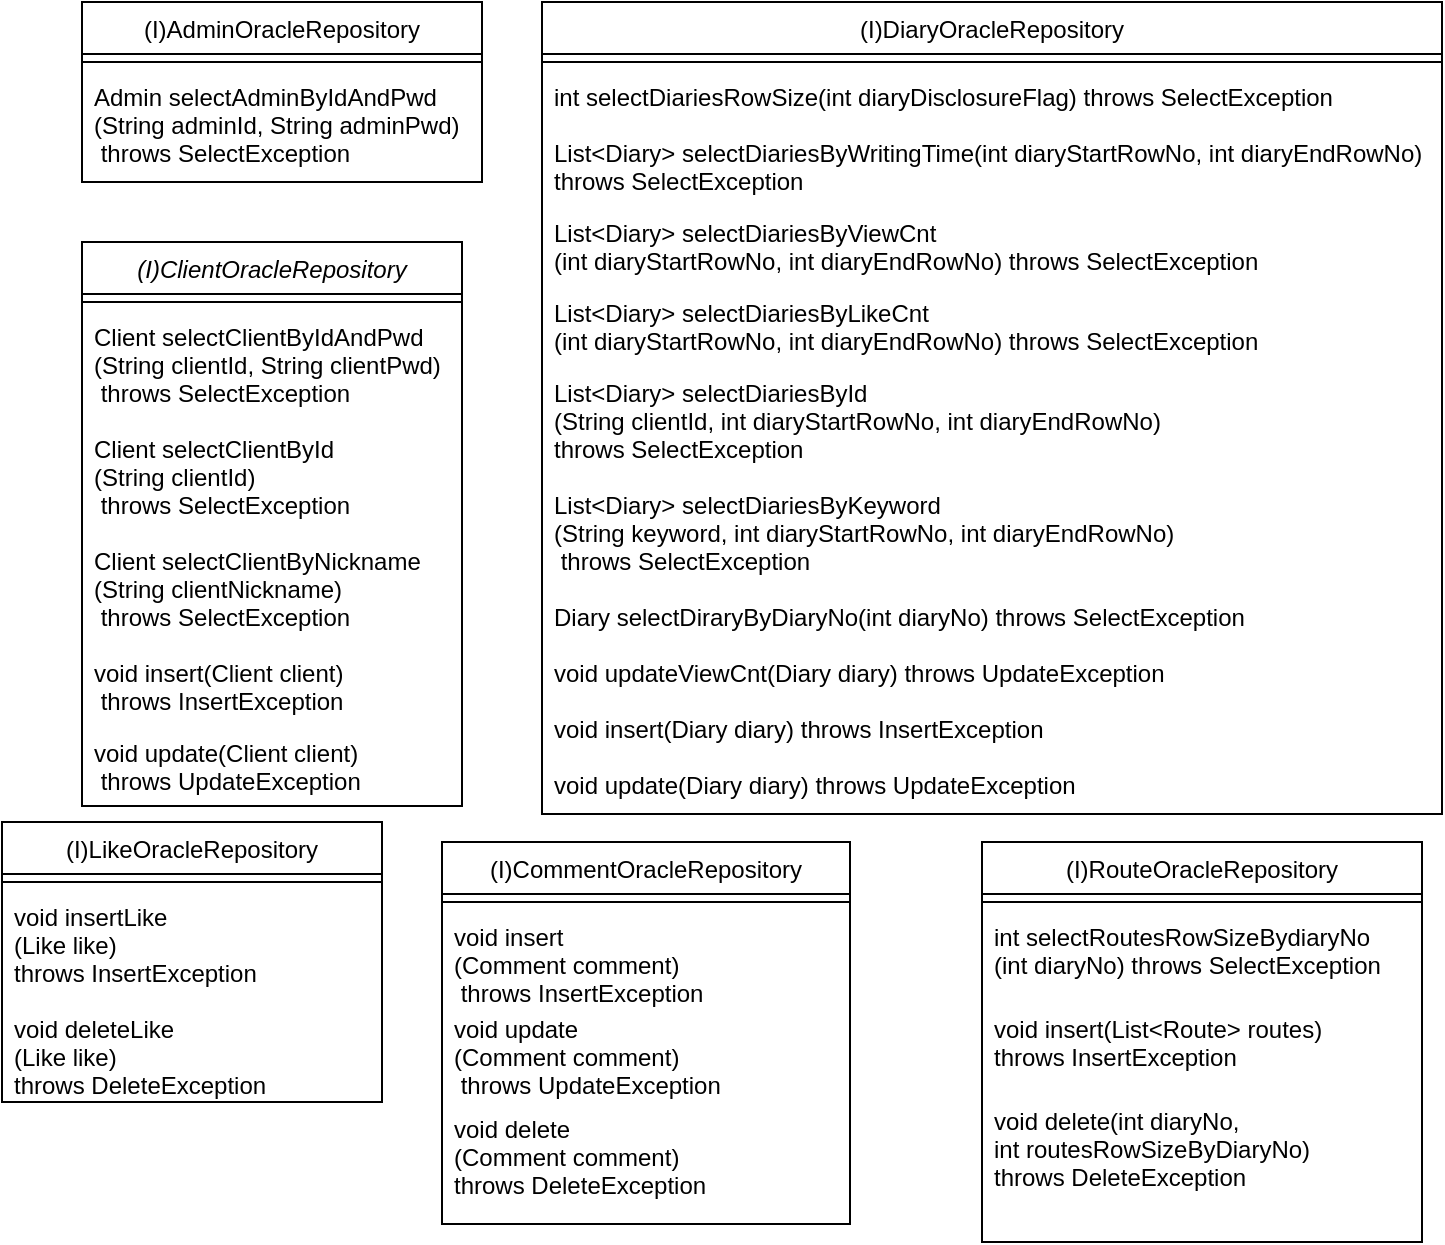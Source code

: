 <mxfile version="20.1.1" type="device"><diagram id="C5RBs43oDa-KdzZeNtuy" name="Page-1"><mxGraphModel dx="1038" dy="547" grid="1" gridSize="10" guides="1" tooltips="1" connect="1" arrows="1" fold="1" page="1" pageScale="1" pageWidth="827" pageHeight="1169" math="0" shadow="0"><root><mxCell id="WIyWlLk6GJQsqaUBKTNV-0"/><mxCell id="WIyWlLk6GJQsqaUBKTNV-1" parent="WIyWlLk6GJQsqaUBKTNV-0"/><mxCell id="zkfFHV4jXpPFQw0GAbJ--0" value="(I)ClientOracleRepository" style="swimlane;fontStyle=2;align=center;verticalAlign=top;childLayout=stackLayout;horizontal=1;startSize=26;horizontalStack=0;resizeParent=1;resizeLast=0;collapsible=1;marginBottom=0;rounded=0;shadow=0;strokeWidth=1;" parent="WIyWlLk6GJQsqaUBKTNV-1" vertex="1"><mxGeometry x="70" y="160" width="190" height="282" as="geometry"><mxRectangle x="230" y="140" width="160" height="26" as="alternateBounds"/></mxGeometry></mxCell><mxCell id="zkfFHV4jXpPFQw0GAbJ--4" value="" style="line;html=1;strokeWidth=1;align=left;verticalAlign=middle;spacingTop=-1;spacingLeft=3;spacingRight=3;rotatable=0;labelPosition=right;points=[];portConstraint=eastwest;" parent="zkfFHV4jXpPFQw0GAbJ--0" vertex="1"><mxGeometry y="26" width="190" height="8" as="geometry"/></mxCell><mxCell id="rqv6vZIQmIfWx-Wsa5B7-43" value="Client selectClientByIdAndPwd&#10;(String clientId, String clientPwd)&#10; throws SelectException&#10;" style="text;align=left;verticalAlign=top;spacingLeft=4;spacingRight=4;overflow=hidden;rotatable=0;points=[[0,0.5],[1,0.5]];portConstraint=eastwest;" parent="zkfFHV4jXpPFQw0GAbJ--0" vertex="1"><mxGeometry y="34" width="190" height="56" as="geometry"/></mxCell><mxCell id="0Yw5HNG7OqplbF1btbz9-0" value="Client selectClientById&#10;(String clientId)&#10; throws SelectException&#10;" style="text;align=left;verticalAlign=top;spacingLeft=4;spacingRight=4;overflow=hidden;rotatable=0;points=[[0,0.5],[1,0.5]];portConstraint=eastwest;" parent="zkfFHV4jXpPFQw0GAbJ--0" vertex="1"><mxGeometry y="90" width="190" height="56" as="geometry"/></mxCell><mxCell id="0Yw5HNG7OqplbF1btbz9-1" value="Client selectClientByNickname&#10;(String clientNickname)&#10; throws SelectException&#10;" style="text;align=left;verticalAlign=top;spacingLeft=4;spacingRight=4;overflow=hidden;rotatable=0;points=[[0,0.5],[1,0.5]];portConstraint=eastwest;" parent="zkfFHV4jXpPFQw0GAbJ--0" vertex="1"><mxGeometry y="146" width="190" height="56" as="geometry"/></mxCell><mxCell id="zkfFHV4jXpPFQw0GAbJ--5" value="void insert(Client client)&#10; throws InsertException&#10;" style="text;align=left;verticalAlign=top;spacingLeft=4;spacingRight=4;overflow=hidden;rotatable=0;points=[[0,0.5],[1,0.5]];portConstraint=eastwest;" parent="zkfFHV4jXpPFQw0GAbJ--0" vertex="1"><mxGeometry y="202" width="190" height="40" as="geometry"/></mxCell><mxCell id="0EjM4GsbVrVu126PNvpz-1" value="void update(Client client)&#10; throws UpdateException&#10;" style="text;align=left;verticalAlign=top;spacingLeft=4;spacingRight=4;overflow=hidden;rotatable=0;points=[[0,0.5],[1,0.5]];portConstraint=eastwest;" parent="zkfFHV4jXpPFQw0GAbJ--0" vertex="1"><mxGeometry y="242" width="190" height="40" as="geometry"/></mxCell><mxCell id="zkfFHV4jXpPFQw0GAbJ--17" value="(I)DiaryOracleRepository" style="swimlane;fontStyle=0;align=center;verticalAlign=top;childLayout=stackLayout;horizontal=1;startSize=26;horizontalStack=0;resizeParent=1;resizeLast=0;collapsible=1;marginBottom=0;rounded=0;shadow=0;strokeWidth=1;" parent="WIyWlLk6GJQsqaUBKTNV-1" vertex="1"><mxGeometry x="300" y="40" width="450" height="406" as="geometry"><mxRectangle x="550" y="140" width="160" height="26" as="alternateBounds"/></mxGeometry></mxCell><mxCell id="zkfFHV4jXpPFQw0GAbJ--23" value="" style="line;html=1;strokeWidth=1;align=left;verticalAlign=middle;spacingTop=-1;spacingLeft=3;spacingRight=3;rotatable=0;labelPosition=right;points=[];portConstraint=eastwest;" parent="zkfFHV4jXpPFQw0GAbJ--17" vertex="1"><mxGeometry y="26" width="450" height="8" as="geometry"/></mxCell><mxCell id="kyHXnrI1cVaGkrJ-gQKq-0" value="int selectDiariesRowSize(int diaryDisclosureFlag) throws SelectException" style="text;align=left;verticalAlign=top;spacingLeft=4;spacingRight=4;overflow=hidden;rotatable=0;points=[[0,0.5],[1,0.5]];portConstraint=eastwest;" parent="zkfFHV4jXpPFQw0GAbJ--17" vertex="1"><mxGeometry y="34" width="450" height="28" as="geometry"/></mxCell><mxCell id="8VjDcOUm5XdPOnwoxeYc-0" value="List&lt;Diary&gt; selectDiariesByWritingTime(int diaryStartRowNo, int diaryEndRowNo) &#10;throws SelectException" style="text;align=left;verticalAlign=top;spacingLeft=4;spacingRight=4;overflow=hidden;rotatable=0;points=[[0,0.5],[1,0.5]];portConstraint=eastwest;" parent="zkfFHV4jXpPFQw0GAbJ--17" vertex="1"><mxGeometry y="62" width="450" height="40" as="geometry"/></mxCell><mxCell id="8VjDcOUm5XdPOnwoxeYc-2" value="List&lt;Diary&gt; selectDiariesByViewCnt&#10;(int diaryStartRowNo, int diaryEndRowNo) throws SelectException" style="text;align=left;verticalAlign=top;spacingLeft=4;spacingRight=4;overflow=hidden;rotatable=0;points=[[0,0.5],[1,0.5]];portConstraint=eastwest;" parent="zkfFHV4jXpPFQw0GAbJ--17" vertex="1"><mxGeometry y="102" width="450" height="40" as="geometry"/></mxCell><mxCell id="8VjDcOUm5XdPOnwoxeYc-4" value="List&lt;Diary&gt; selectDiariesByLikeCnt&#10;(int diaryStartRowNo, int diaryEndRowNo) throws SelectException" style="text;align=left;verticalAlign=top;spacingLeft=4;spacingRight=4;overflow=hidden;rotatable=0;points=[[0,0.5],[1,0.5]];portConstraint=eastwest;" parent="zkfFHV4jXpPFQw0GAbJ--17" vertex="1"><mxGeometry y="142" width="450" height="40" as="geometry"/></mxCell><mxCell id="8VjDcOUm5XdPOnwoxeYc-6" value="List&lt;Diary&gt; selectDiariesById&#10;(String clientId, int diaryStartRowNo, int diaryEndRowNo)&#10;throws SelectException" style="text;align=left;verticalAlign=top;spacingLeft=4;spacingRight=4;overflow=hidden;rotatable=0;points=[[0,0.5],[1,0.5]];portConstraint=eastwest;" parent="zkfFHV4jXpPFQw0GAbJ--17" vertex="1"><mxGeometry y="182" width="450" height="56" as="geometry"/></mxCell><mxCell id="8VjDcOUm5XdPOnwoxeYc-8" value="List&lt;Diary&gt; selectDiariesByKeyword&#10;(String keyword, int diaryStartRowNo, int diaryEndRowNo)&#10; throws SelectException" style="text;align=left;verticalAlign=top;spacingLeft=4;spacingRight=4;overflow=hidden;rotatable=0;points=[[0,0.5],[1,0.5]];portConstraint=eastwest;" parent="zkfFHV4jXpPFQw0GAbJ--17" vertex="1"><mxGeometry y="238" width="450" height="56" as="geometry"/></mxCell><mxCell id="8VjDcOUm5XdPOnwoxeYc-9" value="Diary selectDiraryByDiaryNo(int diaryNo) throws SelectException" style="text;align=left;verticalAlign=top;spacingLeft=4;spacingRight=4;overflow=hidden;rotatable=0;points=[[0,0.5],[1,0.5]];portConstraint=eastwest;" parent="zkfFHV4jXpPFQw0GAbJ--17" vertex="1"><mxGeometry y="294" width="450" height="28" as="geometry"/></mxCell><mxCell id="8VjDcOUm5XdPOnwoxeYc-10" value="void updateViewCnt(Diary diary) throws UpdateException" style="text;align=left;verticalAlign=top;spacingLeft=4;spacingRight=4;overflow=hidden;rotatable=0;points=[[0,0.5],[1,0.5]];portConstraint=eastwest;" parent="zkfFHV4jXpPFQw0GAbJ--17" vertex="1"><mxGeometry y="322" width="450" height="28" as="geometry"/></mxCell><mxCell id="8VjDcOUm5XdPOnwoxeYc-11" value="void insert(Diary diary) throws InsertException" style="text;align=left;verticalAlign=top;spacingLeft=4;spacingRight=4;overflow=hidden;rotatable=0;points=[[0,0.5],[1,0.5]];portConstraint=eastwest;" parent="zkfFHV4jXpPFQw0GAbJ--17" vertex="1"><mxGeometry y="350" width="450" height="28" as="geometry"/></mxCell><mxCell id="8VjDcOUm5XdPOnwoxeYc-12" value="void update(Diary diary) throws UpdateException" style="text;align=left;verticalAlign=top;spacingLeft=4;spacingRight=4;overflow=hidden;rotatable=0;points=[[0,0.5],[1,0.5]];portConstraint=eastwest;" parent="zkfFHV4jXpPFQw0GAbJ--17" vertex="1"><mxGeometry y="378" width="450" height="28" as="geometry"/></mxCell><mxCell id="rqv6vZIQmIfWx-Wsa5B7-2" value="(I)AdminOracleRepository" style="swimlane;fontStyle=0;align=center;verticalAlign=top;childLayout=stackLayout;horizontal=1;startSize=26;horizontalStack=0;resizeParent=1;resizeLast=0;collapsible=1;marginBottom=0;rounded=0;shadow=0;strokeWidth=1;" parent="WIyWlLk6GJQsqaUBKTNV-1" vertex="1"><mxGeometry x="70" y="40" width="200" height="90" as="geometry"><mxRectangle x="550" y="140" width="160" height="26" as="alternateBounds"/></mxGeometry></mxCell><mxCell id="rqv6vZIQmIfWx-Wsa5B7-8" value="" style="line;html=1;strokeWidth=1;align=left;verticalAlign=middle;spacingTop=-1;spacingLeft=3;spacingRight=3;rotatable=0;labelPosition=right;points=[];portConstraint=eastwest;" parent="rqv6vZIQmIfWx-Wsa5B7-2" vertex="1"><mxGeometry y="26" width="200" height="8" as="geometry"/></mxCell><mxCell id="0EjM4GsbVrVu126PNvpz-50" value="Admin selectAdminByIdAndPwd&#10;(String adminId, String adminPwd)&#10; throws SelectException&#10;" style="text;align=left;verticalAlign=top;spacingLeft=4;spacingRight=4;overflow=hidden;rotatable=0;points=[[0,0.5],[1,0.5]];portConstraint=eastwest;" parent="rqv6vZIQmIfWx-Wsa5B7-2" vertex="1"><mxGeometry y="34" width="200" height="56" as="geometry"/></mxCell><mxCell id="rqv6vZIQmIfWx-Wsa5B7-10" value="(I)CommentOracleRepository" style="swimlane;fontStyle=0;align=center;verticalAlign=top;childLayout=stackLayout;horizontal=1;startSize=26;horizontalStack=0;resizeParent=1;resizeLast=0;collapsible=1;marginBottom=0;rounded=0;shadow=0;strokeWidth=1;" parent="WIyWlLk6GJQsqaUBKTNV-1" vertex="1"><mxGeometry x="250" y="460" width="204" height="191" as="geometry"><mxRectangle x="550" y="140" width="160" height="26" as="alternateBounds"/></mxGeometry></mxCell><mxCell id="rqv6vZIQmIfWx-Wsa5B7-16" value="" style="line;html=1;strokeWidth=1;align=left;verticalAlign=middle;spacingTop=-1;spacingLeft=3;spacingRight=3;rotatable=0;labelPosition=right;points=[];portConstraint=eastwest;" parent="rqv6vZIQmIfWx-Wsa5B7-10" vertex="1"><mxGeometry y="26" width="204" height="8" as="geometry"/></mxCell><mxCell id="0EjM4GsbVrVu126PNvpz-51" value="void insert&#10;(Comment comment)&#10; throws InsertException&#10;" style="text;align=left;verticalAlign=top;spacingLeft=4;spacingRight=4;overflow=hidden;rotatable=0;points=[[0,0.5],[1,0.5]];portConstraint=eastwest;" parent="rqv6vZIQmIfWx-Wsa5B7-10" vertex="1"><mxGeometry y="34" width="204" height="46" as="geometry"/></mxCell><mxCell id="0EjM4GsbVrVu126PNvpz-52" value="void update&#10;(Comment comment)&#10; throws UpdateException&#10;" style="text;align=left;verticalAlign=top;spacingLeft=4;spacingRight=4;overflow=hidden;rotatable=0;points=[[0,0.5],[1,0.5]];portConstraint=eastwest;" parent="rqv6vZIQmIfWx-Wsa5B7-10" vertex="1"><mxGeometry y="80" width="204" height="50" as="geometry"/></mxCell><mxCell id="0EjM4GsbVrVu126PNvpz-53" value="void delete&#10;(Comment comment)&#10;throws DeleteException" style="text;align=left;verticalAlign=top;spacingLeft=4;spacingRight=4;overflow=hidden;rotatable=0;points=[[0,0.5],[1,0.5]];portConstraint=eastwest;" parent="rqv6vZIQmIfWx-Wsa5B7-10" vertex="1"><mxGeometry y="130" width="204" height="50" as="geometry"/></mxCell><mxCell id="rqv6vZIQmIfWx-Wsa5B7-18" value="(I)LikeOracleRepository" style="swimlane;fontStyle=0;align=center;verticalAlign=top;childLayout=stackLayout;horizontal=1;startSize=26;horizontalStack=0;resizeParent=1;resizeLast=0;collapsible=1;marginBottom=0;rounded=0;shadow=0;strokeWidth=1;" parent="WIyWlLk6GJQsqaUBKTNV-1" vertex="1"><mxGeometry x="30" y="450" width="190" height="140" as="geometry"><mxRectangle x="550" y="140" width="160" height="26" as="alternateBounds"/></mxGeometry></mxCell><mxCell id="rqv6vZIQmIfWx-Wsa5B7-24" value="" style="line;html=1;strokeWidth=1;align=left;verticalAlign=middle;spacingTop=-1;spacingLeft=3;spacingRight=3;rotatable=0;labelPosition=right;points=[];portConstraint=eastwest;" parent="rqv6vZIQmIfWx-Wsa5B7-18" vertex="1"><mxGeometry y="26" width="190" height="8" as="geometry"/></mxCell><mxCell id="0EjM4GsbVrVu126PNvpz-22" value="void insertLike&#10;(Like like)&#10;throws InsertException" style="text;align=left;verticalAlign=top;spacingLeft=4;spacingRight=4;overflow=hidden;rotatable=0;points=[[0,0.5],[1,0.5]];portConstraint=eastwest;" parent="rqv6vZIQmIfWx-Wsa5B7-18" vertex="1"><mxGeometry y="34" width="190" height="56" as="geometry"/></mxCell><mxCell id="0EjM4GsbVrVu126PNvpz-58" value="void deleteLike&#10;(Like like)&#10;throws DeleteException&#10;" style="text;align=left;verticalAlign=top;spacingLeft=4;spacingRight=4;overflow=hidden;rotatable=0;points=[[0,0.5],[1,0.5]];portConstraint=eastwest;" parent="rqv6vZIQmIfWx-Wsa5B7-18" vertex="1"><mxGeometry y="90" width="190" height="50" as="geometry"/></mxCell><mxCell id="rqv6vZIQmIfWx-Wsa5B7-26" value="(I)RouteOracleRepository" style="swimlane;fontStyle=0;align=center;verticalAlign=top;childLayout=stackLayout;horizontal=1;startSize=26;horizontalStack=0;resizeParent=1;resizeLast=0;collapsible=1;marginBottom=0;rounded=0;shadow=0;strokeWidth=1;" parent="WIyWlLk6GJQsqaUBKTNV-1" vertex="1"><mxGeometry x="520" y="460" width="220" height="200" as="geometry"><mxRectangle x="550" y="140" width="160" height="26" as="alternateBounds"/></mxGeometry></mxCell><mxCell id="rqv6vZIQmIfWx-Wsa5B7-32" value="" style="line;html=1;strokeWidth=1;align=left;verticalAlign=middle;spacingTop=-1;spacingLeft=3;spacingRight=3;rotatable=0;labelPosition=right;points=[];portConstraint=eastwest;" parent="rqv6vZIQmIfWx-Wsa5B7-26" vertex="1"><mxGeometry y="26" width="220" height="8" as="geometry"/></mxCell><mxCell id="MCwRIN643aNDsTRVC5zK-0" value="int selectRoutesRowSizeBydiaryNo&#10;(int diaryNo) throws SelectException" style="text;align=left;verticalAlign=top;spacingLeft=4;spacingRight=4;overflow=hidden;rotatable=0;points=[[0,0.5],[1,0.5]];portConstraint=eastwest;" vertex="1" parent="rqv6vZIQmIfWx-Wsa5B7-26"><mxGeometry y="34" width="220" height="46" as="geometry"/></mxCell><mxCell id="0EjM4GsbVrVu126PNvpz-54" value="void insert(List&lt;Route&gt; routes) &#10;throws InsertException" style="text;align=left;verticalAlign=top;spacingLeft=4;spacingRight=4;overflow=hidden;rotatable=0;points=[[0,0.5],[1,0.5]];portConstraint=eastwest;" parent="rqv6vZIQmIfWx-Wsa5B7-26" vertex="1"><mxGeometry y="80" width="220" height="46" as="geometry"/></mxCell><mxCell id="0EjM4GsbVrVu126PNvpz-56" value="void delete(int diaryNo, &#10;int routesRowSizeByDiaryNo) &#10;throws DeleteException" style="text;align=left;verticalAlign=top;spacingLeft=4;spacingRight=4;overflow=hidden;rotatable=0;points=[[0,0.5],[1,0.5]];portConstraint=eastwest;" parent="rqv6vZIQmIfWx-Wsa5B7-26" vertex="1"><mxGeometry y="126" width="220" height="60" as="geometry"/></mxCell></root></mxGraphModel></diagram></mxfile>